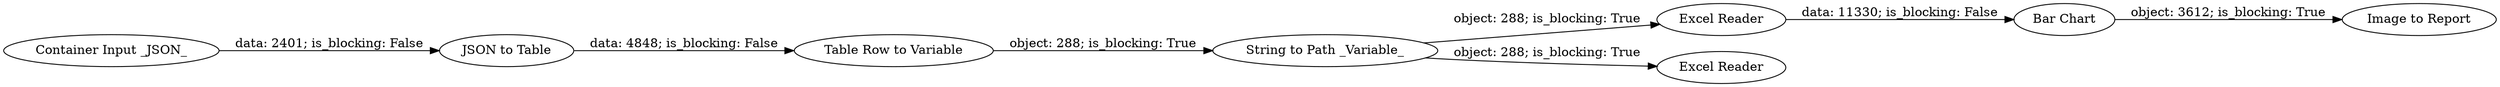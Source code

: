 digraph {
	"3881183130320814734_2" [label="JSON to Table"]
	"3881183130320814734_7" [label="String to Path _Variable_"]
	"3881183130320814734_4" [label="Excel Reader"]
	"3881183130320814734_5" [label="Excel Reader"]
	"3881183130320814734_3" [label="Table Row to Variable"]
	"3881183130320814734_1" [label="Container Input _JSON_"]
	"3881183130320814734_8" [label="Bar Chart"]
	"3881183130320814734_9" [label="Image to Report"]
	"3881183130320814734_8" -> "3881183130320814734_9" [label="object: 3612; is_blocking: True"]
	"3881183130320814734_2" -> "3881183130320814734_3" [label="data: 4848; is_blocking: False"]
	"3881183130320814734_1" -> "3881183130320814734_2" [label="data: 2401; is_blocking: False"]
	"3881183130320814734_4" -> "3881183130320814734_8" [label="data: 11330; is_blocking: False"]
	"3881183130320814734_7" -> "3881183130320814734_5" [label="object: 288; is_blocking: True"]
	"3881183130320814734_7" -> "3881183130320814734_4" [label="object: 288; is_blocking: True"]
	"3881183130320814734_3" -> "3881183130320814734_7" [label="object: 288; is_blocking: True"]
	rankdir=LR
}
